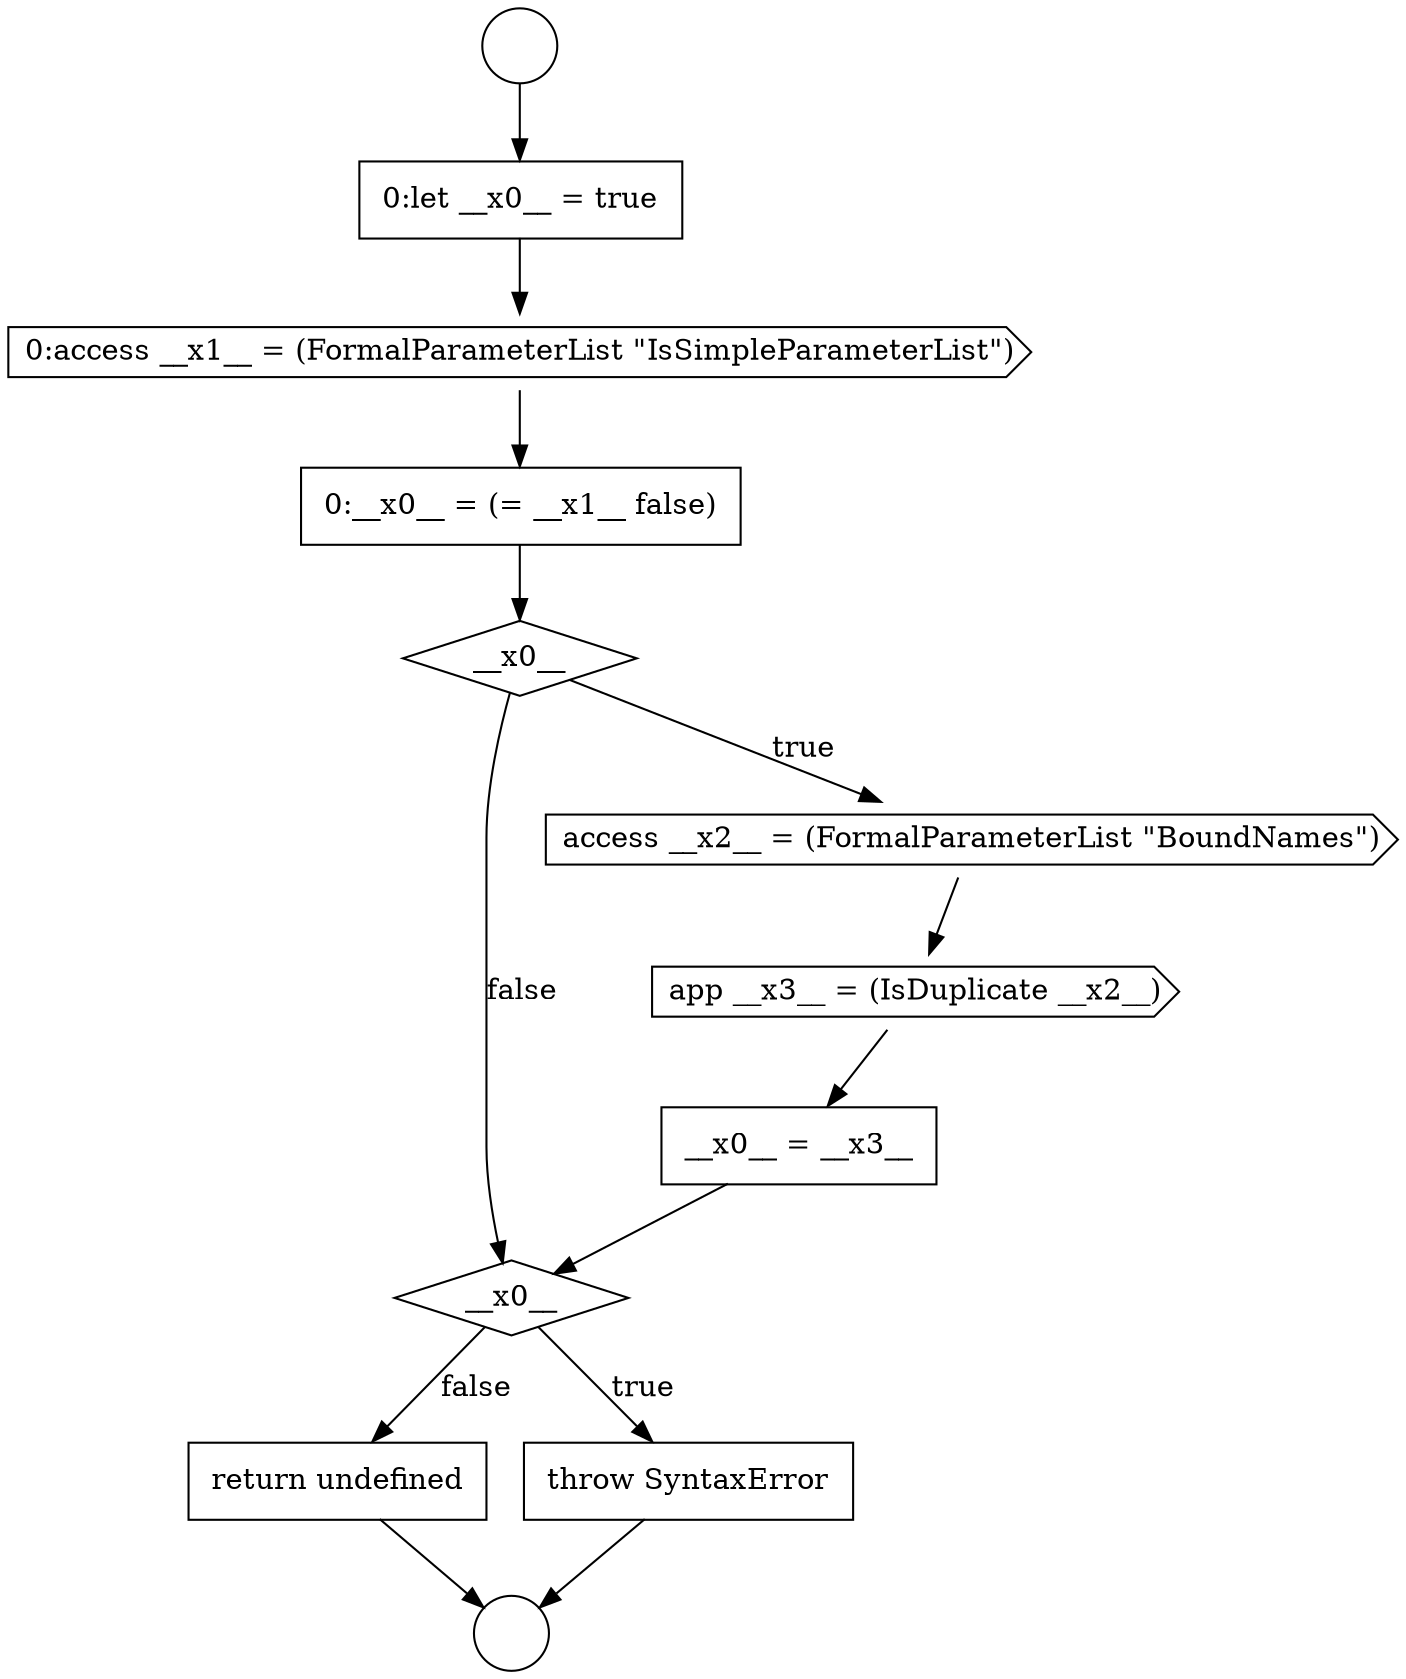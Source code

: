 digraph {
  node16789 [shape=circle label=" " color="black" fillcolor="white" style=filled]
  node16798 [shape=diamond, label=<<font color="black">__x0__</font>> color="black" fillcolor="white" style=filled]
  node16800 [shape=none, margin=0, label=<<font color="black">
    <table border="0" cellborder="1" cellspacing="0" cellpadding="10">
      <tr><td align="left">return undefined</td></tr>
    </table>
  </font>> color="black" fillcolor="white" style=filled]
  node16796 [shape=cds, label=<<font color="black">app __x3__ = (IsDuplicate __x2__)</font>> color="black" fillcolor="white" style=filled]
  node16799 [shape=none, margin=0, label=<<font color="black">
    <table border="0" cellborder="1" cellspacing="0" cellpadding="10">
      <tr><td align="left">throw SyntaxError</td></tr>
    </table>
  </font>> color="black" fillcolor="white" style=filled]
  node16791 [shape=none, margin=0, label=<<font color="black">
    <table border="0" cellborder="1" cellspacing="0" cellpadding="10">
      <tr><td align="left">0:let __x0__ = true</td></tr>
    </table>
  </font>> color="black" fillcolor="white" style=filled]
  node16795 [shape=cds, label=<<font color="black">access __x2__ = (FormalParameterList &quot;BoundNames&quot;)</font>> color="black" fillcolor="white" style=filled]
  node16792 [shape=cds, label=<<font color="black">0:access __x1__ = (FormalParameterList &quot;IsSimpleParameterList&quot;)</font>> color="black" fillcolor="white" style=filled]
  node16794 [shape=diamond, label=<<font color="black">__x0__</font>> color="black" fillcolor="white" style=filled]
  node16797 [shape=none, margin=0, label=<<font color="black">
    <table border="0" cellborder="1" cellspacing="0" cellpadding="10">
      <tr><td align="left">__x0__ = __x3__</td></tr>
    </table>
  </font>> color="black" fillcolor="white" style=filled]
  node16790 [shape=circle label=" " color="black" fillcolor="white" style=filled]
  node16793 [shape=none, margin=0, label=<<font color="black">
    <table border="0" cellborder="1" cellspacing="0" cellpadding="10">
      <tr><td align="left">0:__x0__ = (= __x1__ false)</td></tr>
    </table>
  </font>> color="black" fillcolor="white" style=filled]
  node16797 -> node16798 [ color="black"]
  node16794 -> node16795 [label=<<font color="black">true</font>> color="black"]
  node16794 -> node16798 [label=<<font color="black">false</font>> color="black"]
  node16796 -> node16797 [ color="black"]
  node16793 -> node16794 [ color="black"]
  node16795 -> node16796 [ color="black"]
  node16791 -> node16792 [ color="black"]
  node16789 -> node16791 [ color="black"]
  node16799 -> node16790 [ color="black"]
  node16800 -> node16790 [ color="black"]
  node16798 -> node16799 [label=<<font color="black">true</font>> color="black"]
  node16798 -> node16800 [label=<<font color="black">false</font>> color="black"]
  node16792 -> node16793 [ color="black"]
}
